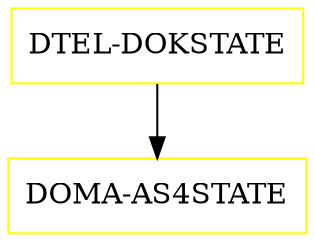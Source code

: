digraph G {
  "DTEL-DOKSTATE" [shape=box,color=yellow];
  "DOMA-AS4STATE" [shape=box,color=yellow,URL="./DOMA_AS4STATE.html"];
  "DTEL-DOKSTATE" -> "DOMA-AS4STATE";
}
